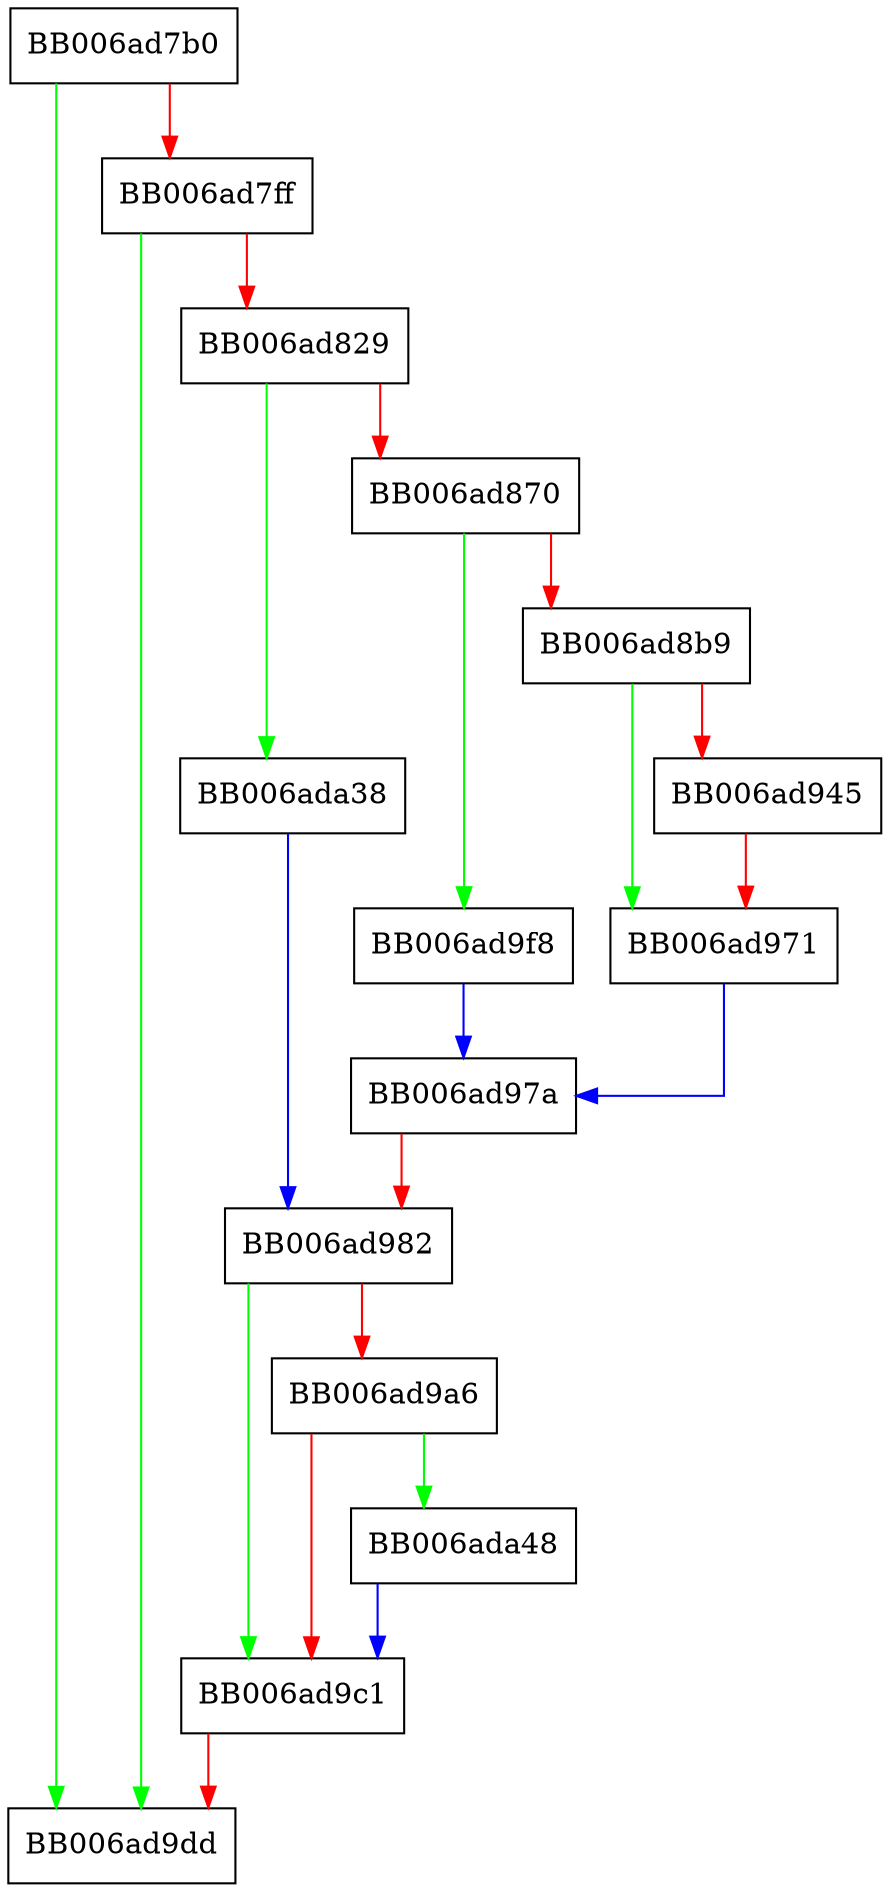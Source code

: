 digraph epki2pki_decode {
  node [shape="box"];
  graph [splines=ortho];
  BB006ad7b0 -> BB006ad9dd [color="green"];
  BB006ad7b0 -> BB006ad7ff [color="red"];
  BB006ad7ff -> BB006ad9dd [color="green"];
  BB006ad7ff -> BB006ad829 [color="red"];
  BB006ad829 -> BB006ada38 [color="green"];
  BB006ad829 -> BB006ad870 [color="red"];
  BB006ad870 -> BB006ad9f8 [color="green"];
  BB006ad870 -> BB006ad8b9 [color="red"];
  BB006ad8b9 -> BB006ad971 [color="green"];
  BB006ad8b9 -> BB006ad945 [color="red"];
  BB006ad945 -> BB006ad971 [color="red"];
  BB006ad971 -> BB006ad97a [color="blue"];
  BB006ad97a -> BB006ad982 [color="red"];
  BB006ad982 -> BB006ad9c1 [color="green"];
  BB006ad982 -> BB006ad9a6 [color="red"];
  BB006ad9a6 -> BB006ada48 [color="green"];
  BB006ad9a6 -> BB006ad9c1 [color="red"];
  BB006ad9c1 -> BB006ad9dd [color="red"];
  BB006ad9f8 -> BB006ad97a [color="blue"];
  BB006ada38 -> BB006ad982 [color="blue"];
  BB006ada48 -> BB006ad9c1 [color="blue"];
}